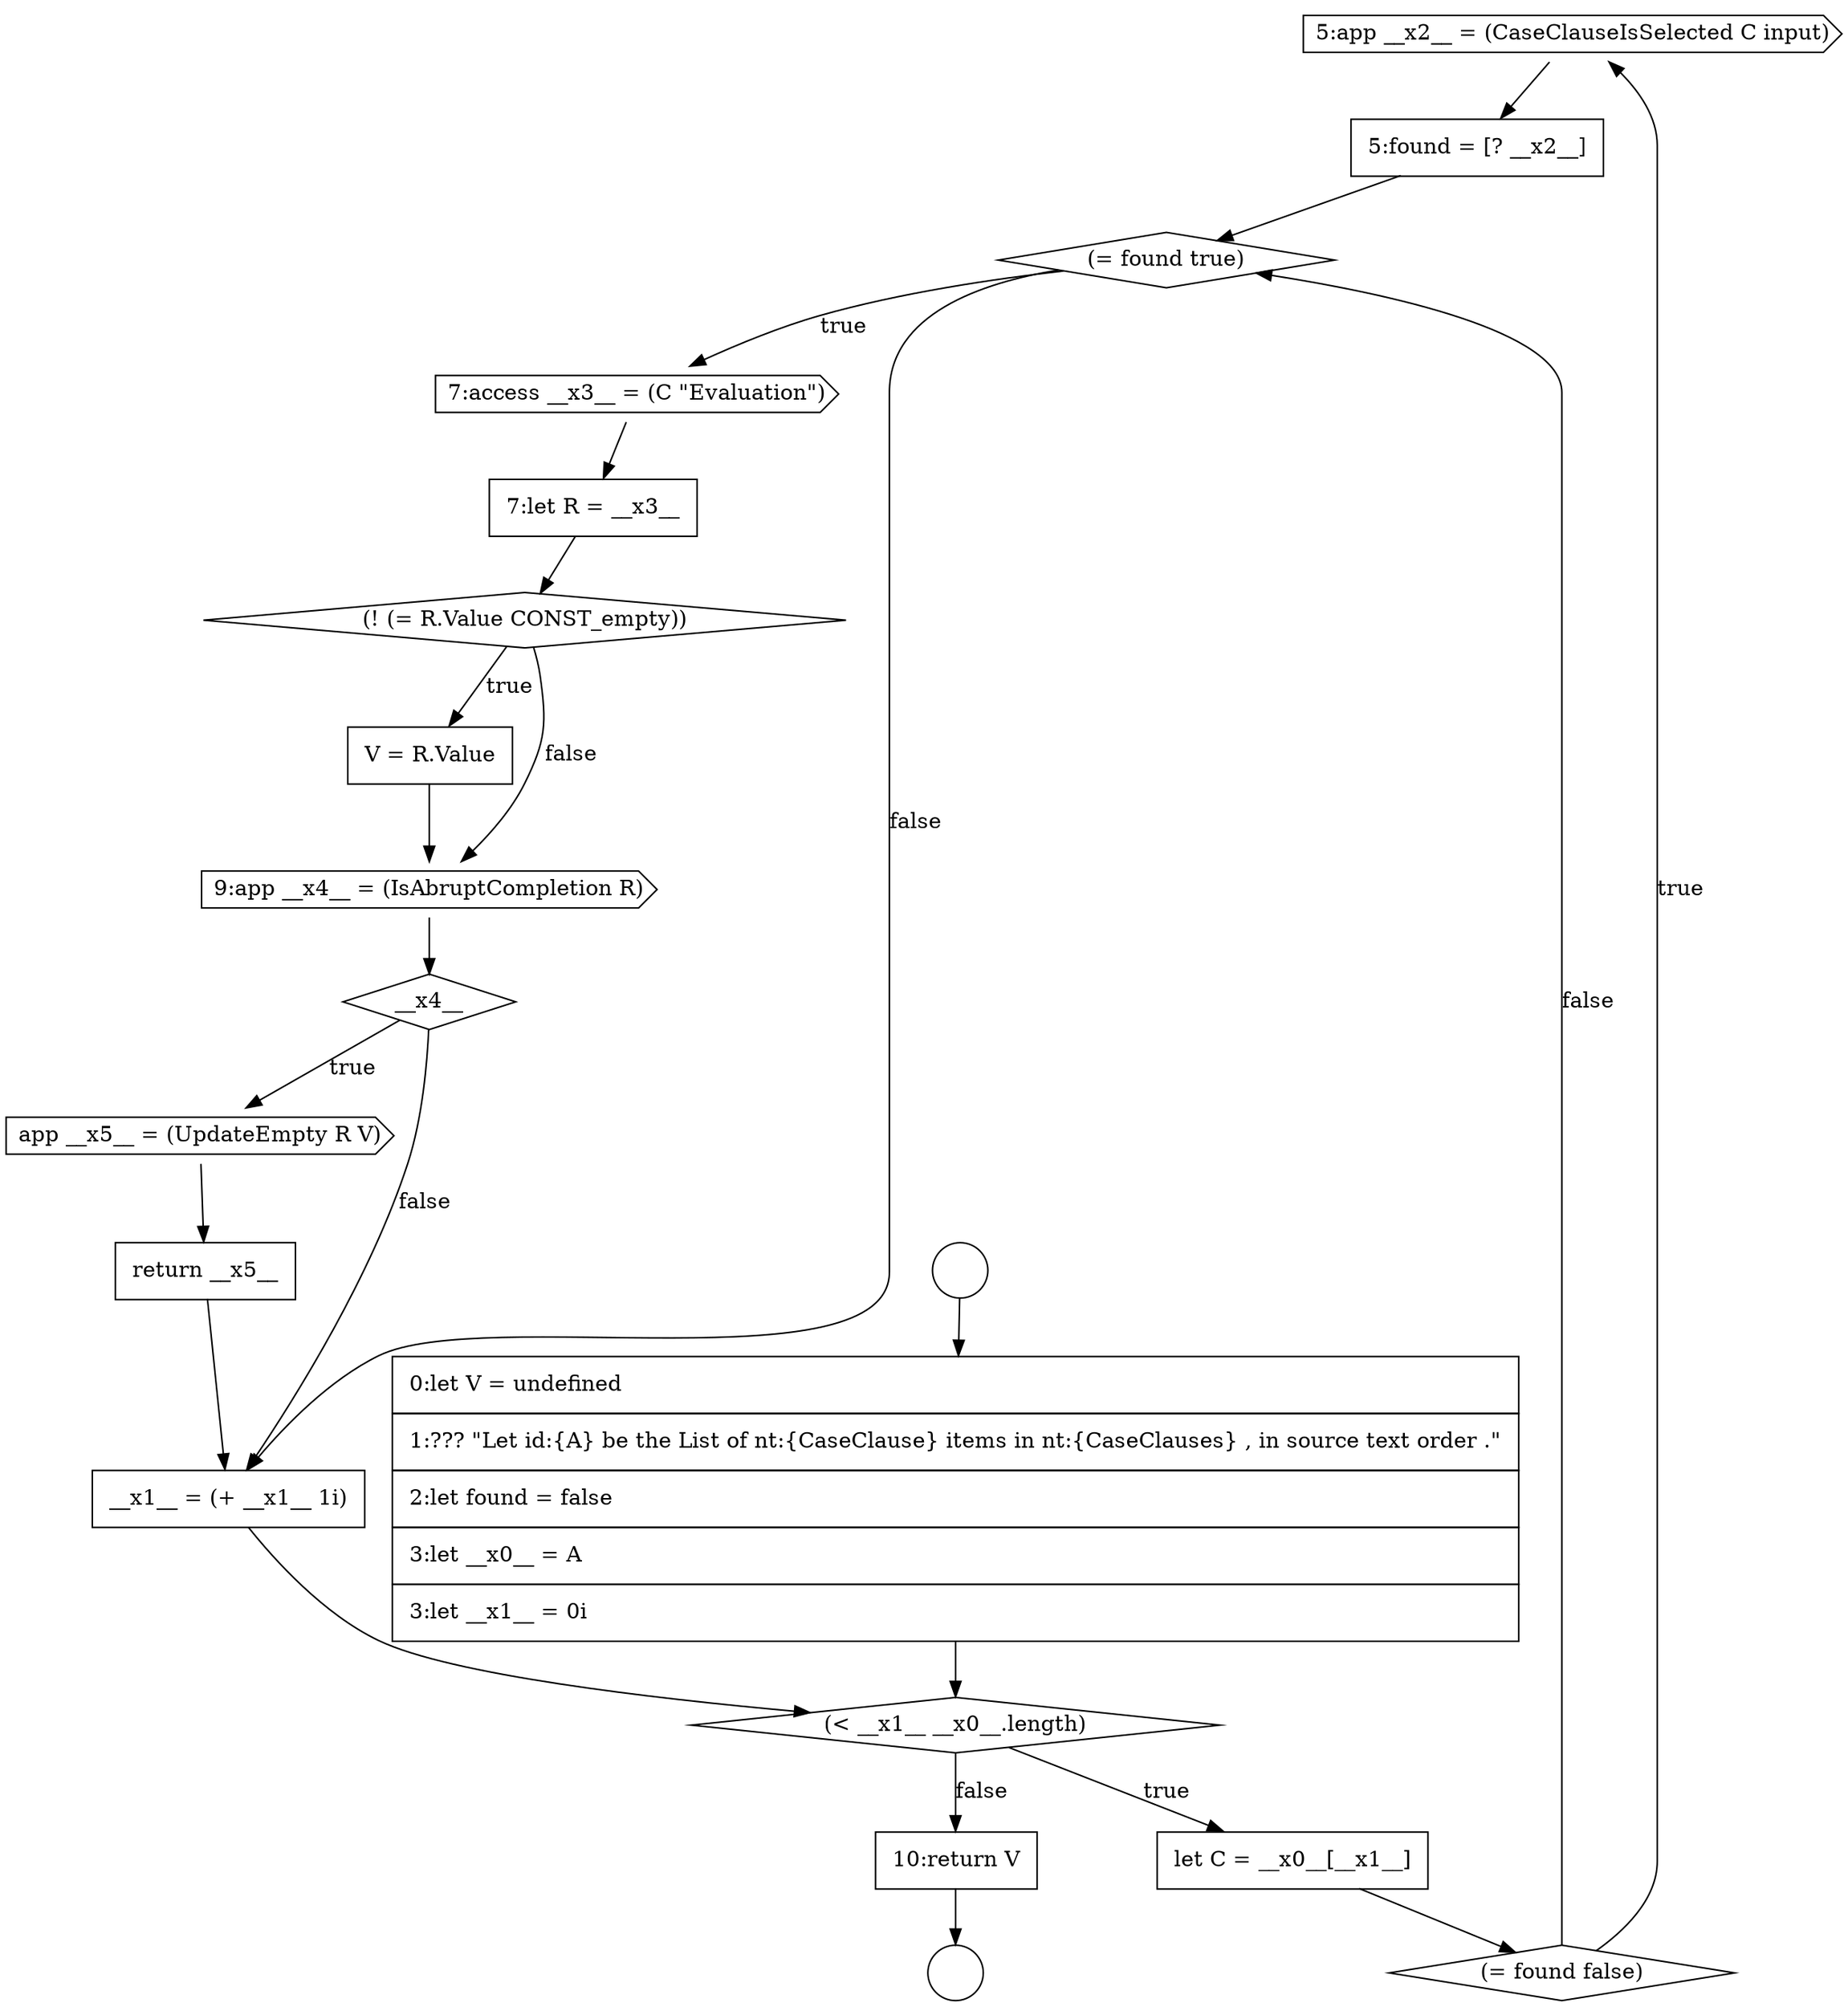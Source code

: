 digraph {
  node8239 [shape=cds, label=<<font color="black">5:app __x2__ = (CaseClauseIsSelected C input)</font>> color="black" fillcolor="white" style=filled]
  node8242 [shape=cds, label=<<font color="black">7:access __x3__ = (C &quot;Evaluation&quot;)</font>> color="black" fillcolor="white" style=filled]
  node8235 [shape=none, margin=0, label=<<font color="black">
    <table border="0" cellborder="1" cellspacing="0" cellpadding="10">
      <tr><td align="left">0:let V = undefined</td></tr>
      <tr><td align="left">1:??? &quot;Let id:{A} be the List of nt:{CaseClause} items in nt:{CaseClauses} , in source text order .&quot;</td></tr>
      <tr><td align="left">2:let found = false</td></tr>
      <tr><td align="left">3:let __x0__ = A</td></tr>
      <tr><td align="left">3:let __x1__ = 0i</td></tr>
    </table>
  </font>> color="black" fillcolor="white" style=filled]
  node8246 [shape=cds, label=<<font color="black">9:app __x4__ = (IsAbruptCompletion R)</font>> color="black" fillcolor="white" style=filled]
  node8238 [shape=diamond, label=<<font color="black">(= found false)</font>> color="black" fillcolor="white" style=filled]
  node8251 [shape=none, margin=0, label=<<font color="black">
    <table border="0" cellborder="1" cellspacing="0" cellpadding="10">
      <tr><td align="left">10:return V</td></tr>
    </table>
  </font>> color="black" fillcolor="white" style=filled]
  node8237 [shape=none, margin=0, label=<<font color="black">
    <table border="0" cellborder="1" cellspacing="0" cellpadding="10">
      <tr><td align="left">let C = __x0__[__x1__]</td></tr>
    </table>
  </font>> color="black" fillcolor="white" style=filled]
  node8248 [shape=cds, label=<<font color="black">app __x5__ = (UpdateEmpty R V)</font>> color="black" fillcolor="white" style=filled]
  node8240 [shape=none, margin=0, label=<<font color="black">
    <table border="0" cellborder="1" cellspacing="0" cellpadding="10">
      <tr><td align="left">5:found = [? __x2__]</td></tr>
    </table>
  </font>> color="black" fillcolor="white" style=filled]
  node8245 [shape=none, margin=0, label=<<font color="black">
    <table border="0" cellborder="1" cellspacing="0" cellpadding="10">
      <tr><td align="left">V = R.Value</td></tr>
    </table>
  </font>> color="black" fillcolor="white" style=filled]
  node8233 [shape=circle label=" " color="black" fillcolor="white" style=filled]
  node8243 [shape=none, margin=0, label=<<font color="black">
    <table border="0" cellborder="1" cellspacing="0" cellpadding="10">
      <tr><td align="left">7:let R = __x3__</td></tr>
    </table>
  </font>> color="black" fillcolor="white" style=filled]
  node8250 [shape=none, margin=0, label=<<font color="black">
    <table border="0" cellborder="1" cellspacing="0" cellpadding="10">
      <tr><td align="left">__x1__ = (+ __x1__ 1i)</td></tr>
    </table>
  </font>> color="black" fillcolor="white" style=filled]
  node8247 [shape=diamond, label=<<font color="black">__x4__</font>> color="black" fillcolor="white" style=filled]
  node8234 [shape=circle label=" " color="black" fillcolor="white" style=filled]
  node8249 [shape=none, margin=0, label=<<font color="black">
    <table border="0" cellborder="1" cellspacing="0" cellpadding="10">
      <tr><td align="left">return __x5__</td></tr>
    </table>
  </font>> color="black" fillcolor="white" style=filled]
  node8244 [shape=diamond, label=<<font color="black">(! (= R.Value CONST_empty))</font>> color="black" fillcolor="white" style=filled]
  node8241 [shape=diamond, label=<<font color="black">(= found true)</font>> color="black" fillcolor="white" style=filled]
  node8236 [shape=diamond, label=<<font color="black">(&lt; __x1__ __x0__.length)</font>> color="black" fillcolor="white" style=filled]
  node8238 -> node8239 [label=<<font color="black">true</font>> color="black"]
  node8238 -> node8241 [label=<<font color="black">false</font>> color="black"]
  node8237 -> node8238 [ color="black"]
  node8243 -> node8244 [ color="black"]
  node8250 -> node8236 [ color="black"]
  node8242 -> node8243 [ color="black"]
  node8249 -> node8250 [ color="black"]
  node8245 -> node8246 [ color="black"]
  node8236 -> node8237 [label=<<font color="black">true</font>> color="black"]
  node8236 -> node8251 [label=<<font color="black">false</font>> color="black"]
  node8239 -> node8240 [ color="black"]
  node8233 -> node8235 [ color="black"]
  node8247 -> node8248 [label=<<font color="black">true</font>> color="black"]
  node8247 -> node8250 [label=<<font color="black">false</font>> color="black"]
  node8241 -> node8242 [label=<<font color="black">true</font>> color="black"]
  node8241 -> node8250 [label=<<font color="black">false</font>> color="black"]
  node8240 -> node8241 [ color="black"]
  node8244 -> node8245 [label=<<font color="black">true</font>> color="black"]
  node8244 -> node8246 [label=<<font color="black">false</font>> color="black"]
  node8246 -> node8247 [ color="black"]
  node8235 -> node8236 [ color="black"]
  node8248 -> node8249 [ color="black"]
  node8251 -> node8234 [ color="black"]
}
